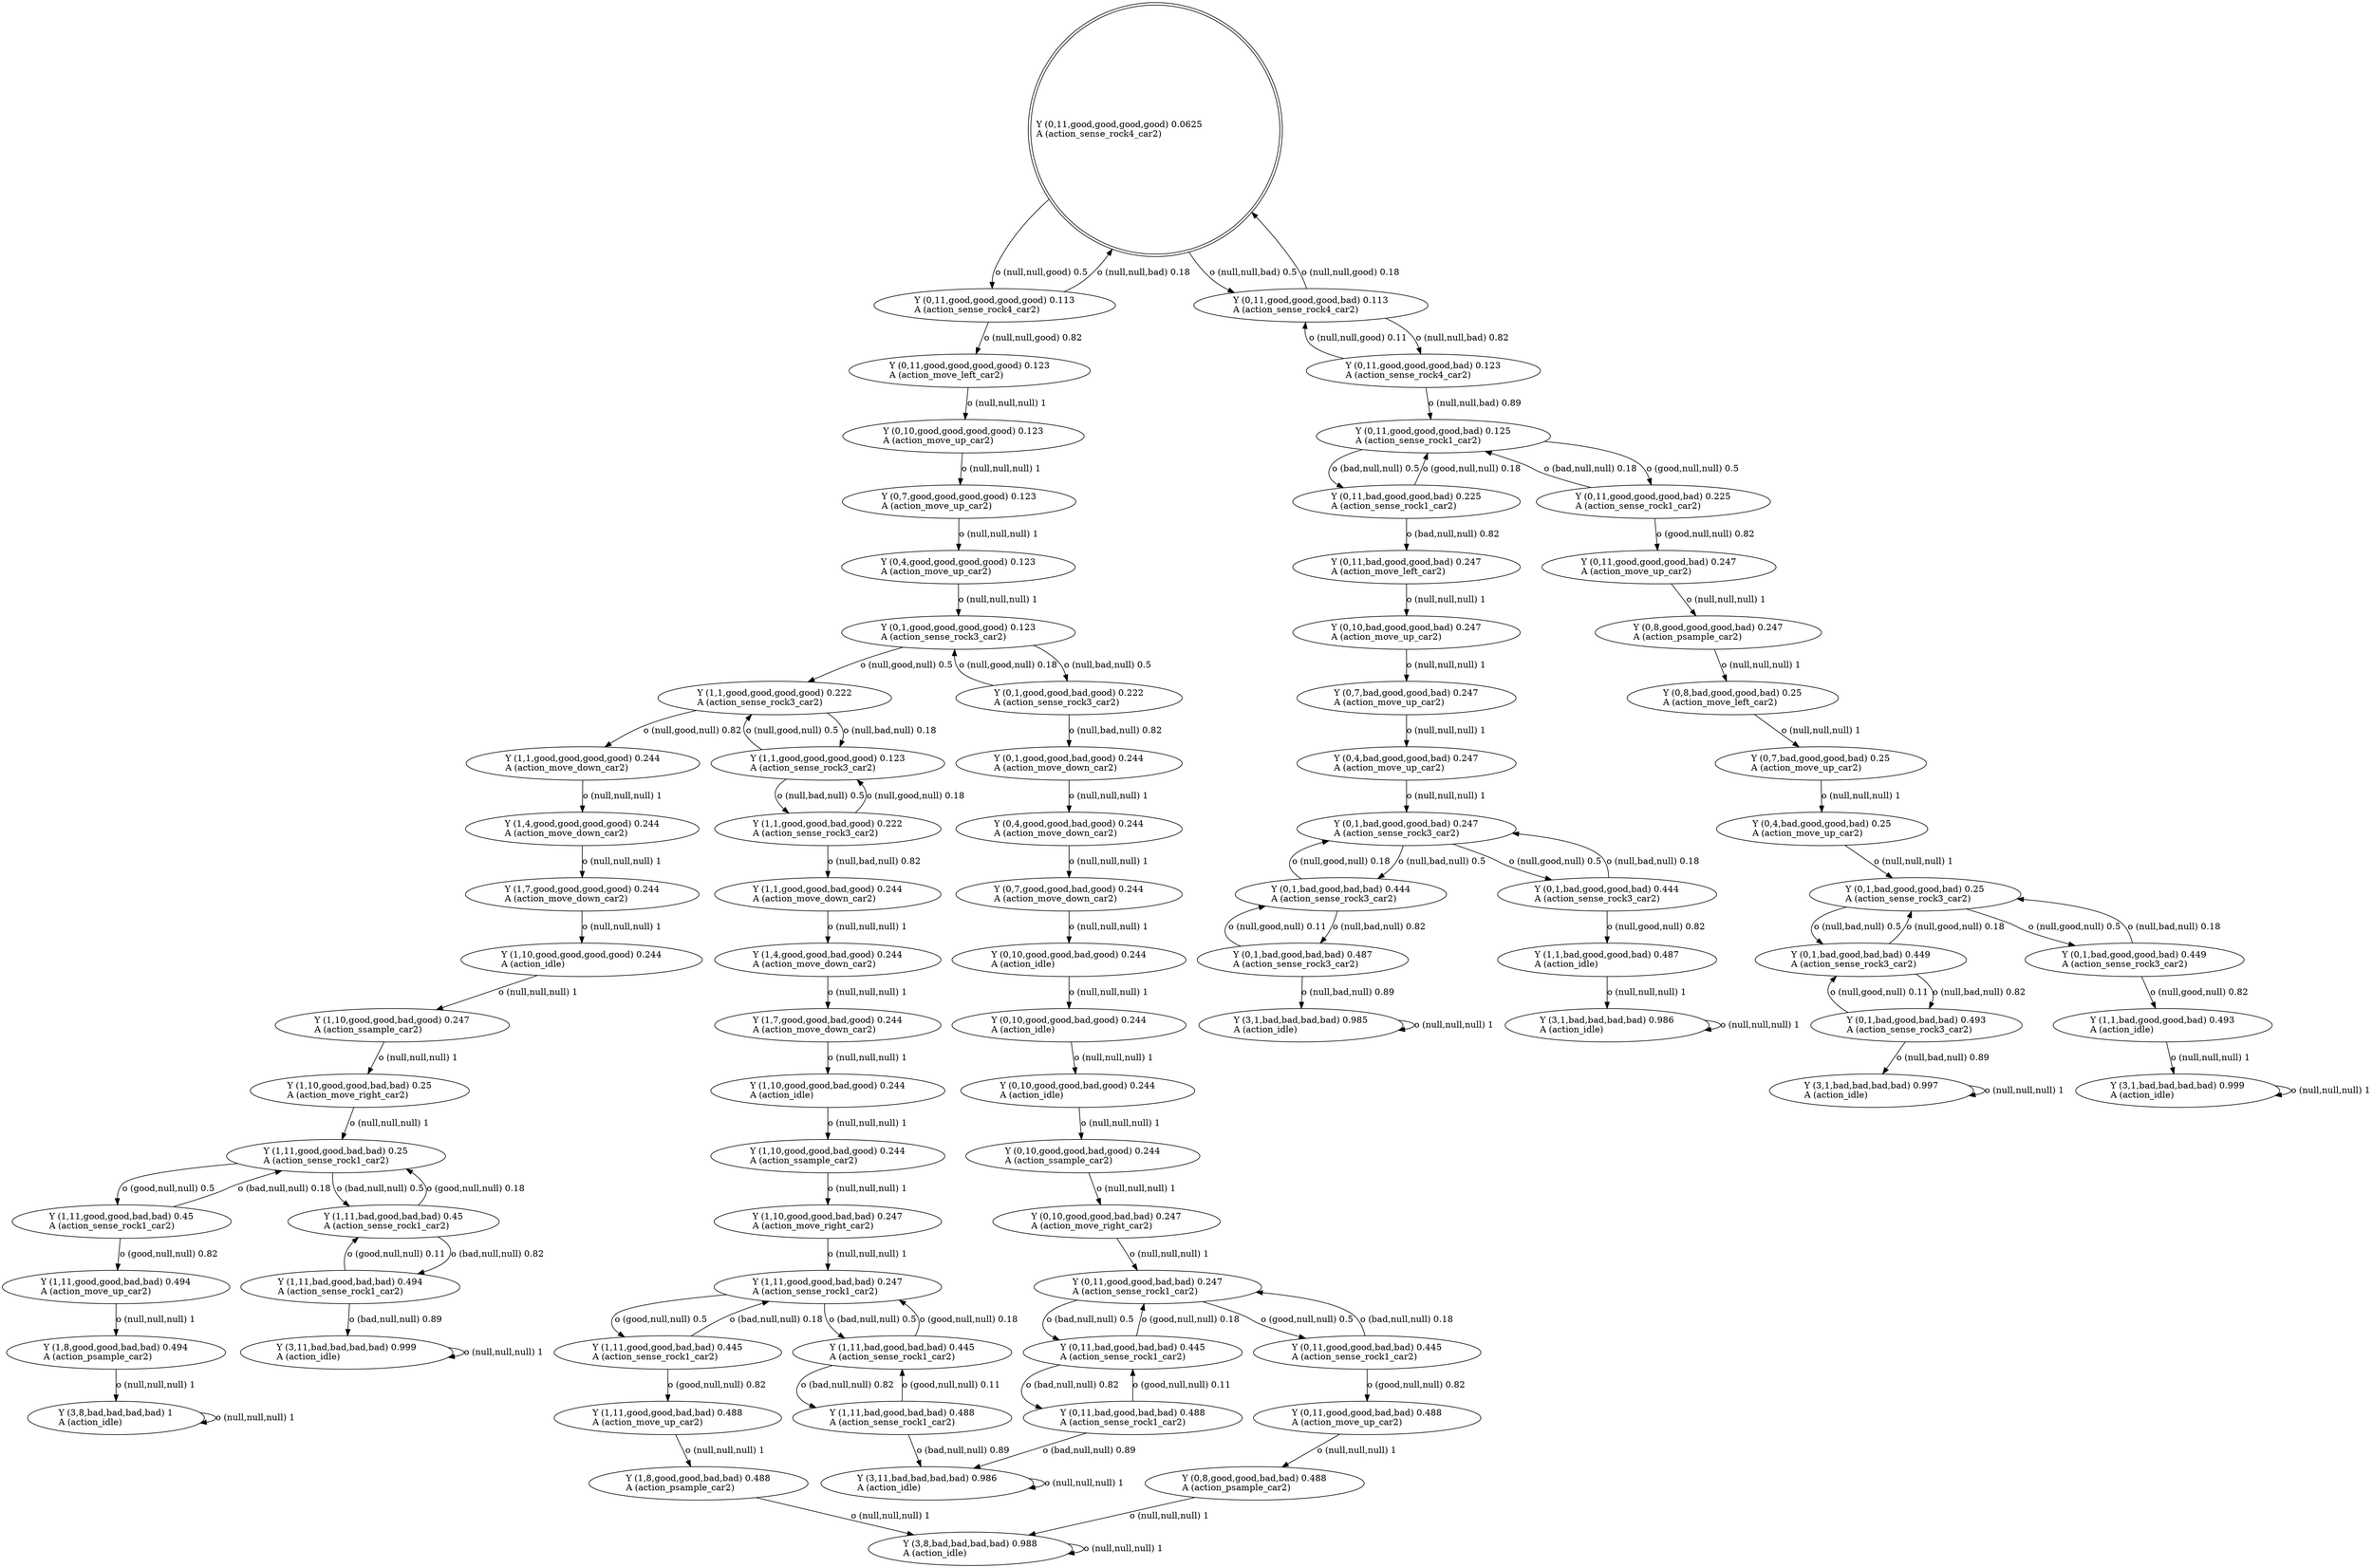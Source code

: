 digraph "G" {
root [label="Y (0,11,good,good,good,good) 0.0625\lA (action_sense_rock4_car2)\l", labeljust="l", shape=doublecircle];
x0row9 [label="Y (0,11,good,good,good,good) 0.113\lA (action_sense_rock4_car2)\l"];
x0row10 [label="Y (0,11,good,good,good,bad) 0.113\lA (action_sense_rock4_car2)\l"];
x0row19 [label="Y (0,11,good,good,good,good) 0.123\lA (action_move_left_car2)\l"];
x0row22 [label="Y (0,10,good,good,good,good) 0.123\lA (action_move_up_car2)\l"];
x0row68 [label="Y (1,1,good,good,good,good) 0.222\lA (action_sense_rock3_car2)\l"];
x0row31 [label="Y (0,7,good,good,good,good) 0.123\lA (action_move_up_car2)\l"];
x0row65 [label="Y (0,1,good,good,bad,good) 0.222\lA (action_sense_rock3_car2)\l"];
x0row41 [label="Y (0,4,good,good,good,good) 0.123\lA (action_move_up_car2)\l"];
x0row51 [label="Y (0,1,good,good,good,good) 0.123\lA (action_sense_rock3_car2)\l"];
x0row58 [label="Y (1,1,good,good,good,good) 0.123\lA (action_sense_rock3_car2)\l"];
x0row83 [label="Y (1,1,good,good,good,good) 0.244\lA (action_move_down_car2)\l"];
x0row88 [label="Y (1,4,good,good,good,good) 0.244\lA (action_move_down_car2)\l"];
x0row98 [label="Y (1,7,good,good,good,good) 0.244\lA (action_move_down_car2)\l"];
x0row109 [label="Y (1,10,good,good,good,good) 0.244\lA (action_idle)\l"];
x0row118 [label="Y (1,10,good,good,bad,good) 0.247\lA (action_ssample_car2)\l"];
x0row130 [label="Y (1,10,good,good,bad,bad) 0.25\lA (action_move_right_car2)\l"];
x0row137 [label="Y (1,11,good,good,bad,bad) 0.25\lA (action_sense_rock1_car2)\l"];
x0row144 [label="Y (1,11,good,good,bad,bad) 0.45\lA (action_sense_rock1_car2)\l"];
x0row145 [label="Y (1,11,bad,good,bad,bad) 0.45\lA (action_sense_rock1_car2)\l"];
x0row150 [label="Y (1,11,good,good,bad,bad) 0.494\lA (action_move_up_car2)\l"];
x0row154 [label="Y (1,8,good,good,bad,bad) 0.494\lA (action_psample_car2)\l"];
x0row173 [label="Y (3,8,bad,bad,bad,bad) 1\lA (action_idle)\l"];
x0row187 [label="Y (1,11,bad,good,bad,bad) 0.494\lA (action_sense_rock1_car2)\l"];
x0row203 [label="Y (3,11,bad,bad,bad,bad) 0.999\lA (action_idle)\l"];
x0row219 [label="Y (1,1,good,good,bad,good) 0.222\lA (action_sense_rock3_car2)\l"];
x0row227 [label="Y (1,1,good,good,bad,good) 0.244\lA (action_move_down_car2)\l"];
x0row230 [label="Y (0,1,good,good,bad,good) 0.244\lA (action_move_down_car2)\l"];
x0row233 [label="Y (1,4,good,good,bad,good) 0.244\lA (action_move_down_car2)\l"];
x0row239 [label="Y (0,4,good,good,bad,good) 0.244\lA (action_move_down_car2)\l"];
x0row242 [label="Y (1,7,good,good,bad,good) 0.244\lA (action_move_down_car2)\l"];
x0row249 [label="Y (0,7,good,good,bad,good) 0.244\lA (action_move_down_car2)\l"];
x0row252 [label="Y (1,10,good,good,bad,good) 0.244\lA (action_ssample_car2)\l"];
x0row259 [label="Y (0,10,good,good,bad,good) 0.244\lA (action_ssample_car2)\l"];
x0row262 [label="Y (1,10,good,good,bad,bad) 0.247\lA (action_move_right_car2)\l"];
x0row269 [label="Y (0,10,good,good,bad,bad) 0.247\lA (action_move_right_car2)\l"];
x0row271 [label="Y (1,11,good,good,bad,bad) 0.247\lA (action_sense_rock1_car2)\l"];
x0row277 [label="Y (0,11,good,good,bad,bad) 0.247\lA (action_sense_rock1_car2)\l"];
x0row280 [label="Y (1,11,good,good,bad,bad) 0.445\lA (action_sense_rock1_car2)\l"];
x0row281 [label="Y (1,11,bad,good,bad,bad) 0.445\lA (action_sense_rock1_car2)\l"];
x0row284 [label="Y (0,11,good,good,bad,bad) 0.445\lA (action_sense_rock1_car2)\l"];
x0row288 [label="Y (1,11,good,good,bad,bad) 0.488\lA (action_move_up_car2)\l"];
x0row291 [label="Y (0,11,good,good,bad,bad) 0.488\lA (action_move_up_car2)\l"];
x0row294 [label="Y (1,8,good,good,bad,bad) 0.488\lA (action_psample_car2)\l"];
x0row298 [label="Y (0,8,good,good,bad,bad) 0.488\lA (action_psample_car2)\l"];
x0row321 [label="Y (3,8,bad,bad,bad,bad) 0.988\lA (action_idle)\l"];
x0row335 [label="Y (0,11,bad,good,bad,bad) 0.445\lA (action_sense_rock1_car2)\l"];
x0row339 [label="Y (1,11,bad,good,bad,bad) 0.488\lA (action_sense_rock1_car2)\l"];
x0row342 [label="Y (0,11,bad,good,bad,bad) 0.488\lA (action_sense_rock1_car2)\l"];
x0row363 [label="Y (3,11,bad,bad,bad,bad) 0.986\lA (action_idle)\l"];
x0row461 [label="Y (0,11,good,good,good,bad) 0.123\lA (action_sense_rock4_car2)\l"];
x0row470 [label="Y (0,11,good,good,good,bad) 0.125\lA (action_sense_rock1_car2)\l"];
x0row475 [label="Y (0,11,good,good,good,bad) 0.225\lA (action_sense_rock1_car2)\l"];
x0row476 [label="Y (0,11,bad,good,good,bad) 0.225\lA (action_sense_rock1_car2)\l"];
x0row484 [label="Y (0,11,good,good,good,bad) 0.247\lA (action_move_up_car2)\l"];
x0row491 [label="Y (0,8,good,good,good,bad) 0.247\lA (action_psample_car2)\l"];
x0row501 [label="Y (0,8,bad,good,good,bad) 0.25\lA (action_move_left_car2)\l"];
x0row510 [label="Y (0,7,bad,good,good,bad) 0.25\lA (action_move_up_car2)\l"];
x0row519 [label="Y (0,4,bad,good,good,bad) 0.25\lA (action_move_up_car2)\l"];
x0row527 [label="Y (0,1,bad,good,good,bad) 0.25\lA (action_sense_rock3_car2)\l"];
x0row536 [label="Y (0,1,bad,good,good,bad) 0.449\lA (action_sense_rock3_car2)\l"];
x0row537 [label="Y (0,1,bad,good,bad,bad) 0.449\lA (action_sense_rock3_car2)\l"];
x0row547 [label="Y (1,1,bad,good,good,bad) 0.493\lA (action_idle)\l"];
x0row572 [label="Y (3,1,bad,bad,bad,bad) 0.999\lA (action_idle)\l"];
x0row588 [label="Y (0,1,bad,good,bad,bad) 0.493\lA (action_sense_rock3_car2)\l"];
x0row607 [label="Y (3,1,bad,bad,bad,bad) 0.997\lA (action_idle)\l"];
x0row626 [label="Y (0,11,bad,good,good,bad) 0.247\lA (action_move_left_car2)\l"];
x0row632 [label="Y (0,10,bad,good,good,bad) 0.247\lA (action_move_up_car2)\l"];
x0row641 [label="Y (0,7,bad,good,good,bad) 0.247\lA (action_move_up_car2)\l"];
x0row651 [label="Y (0,4,bad,good,good,bad) 0.247\lA (action_move_up_car2)\l"];
x0row661 [label="Y (0,1,bad,good,good,bad) 0.247\lA (action_sense_rock3_car2)\l"];
x0row674 [label="Y (0,1,bad,good,good,bad) 0.444\lA (action_sense_rock3_car2)\l"];
x0row675 [label="Y (0,1,bad,good,bad,bad) 0.444\lA (action_sense_rock3_car2)\l"];
x0row687 [label="Y (1,1,bad,good,good,bad) 0.487\lA (action_idle)\l"];
x0row720 [label="Y (3,1,bad,bad,bad,bad) 0.986\lA (action_idle)\l"];
x0row742 [label="Y (0,1,bad,good,bad,bad) 0.487\lA (action_sense_rock3_car2)\l"];
x0row765 [label="Y (3,1,bad,bad,bad,bad) 0.985\lA (action_idle)\l"];
x0row259_noop_0 [label="Y (0,10,good,good,bad,good) 0.244\lA (action_idle)\l"];
x0row259_noop_1 [label="Y (0,10,good,good,bad,good) 0.244\lA (action_idle)\l"];
x0row259_noop_2 [label="Y (0,10,good,good,bad,good) 0.244\lA (action_idle)\l"];
x0row252_noop_0 [label="Y (1,10,good,good,bad,good) 0.244\lA (action_idle)\l"];
root -> x0row9  [key=0, label="o (null,null,good) 0.5\l"];
root -> x0row10  [key=0, label="o (null,null,bad) 0.5\l"];
x0row9 -> x0row19  [key=0, label="o (null,null,good) 0.82\l"];
x0row9 -> root  [key=0, label="o (null,null,bad) 0.18\l"];
x0row10 -> root  [key=0, label="o (null,null,good) 0.18\l"];
x0row10 -> x0row461  [key=0, label="o (null,null,bad) 0.82\l"];
x0row19 -> x0row22  [key=0, label="o (null,null,null) 1\l"];
x0row22 -> x0row31  [key=0, label="o (null,null,null) 1\l"];
x0row68 -> x0row83  [key=0, label="o (null,good,null) 0.82\l"];
x0row68 -> x0row58  [key=0, label="o (null,bad,null) 0.18\l"];
x0row31 -> x0row41  [key=0, label="o (null,null,null) 1\l"];
x0row65 -> x0row51  [key=0, label="o (null,good,null) 0.18\l"];
x0row65 -> x0row230  [key=0, label="o (null,bad,null) 0.82\l"];
x0row41 -> x0row51  [key=0, label="o (null,null,null) 1\l"];
x0row51 -> x0row65  [key=0, label="o (null,bad,null) 0.5\l"];
x0row51 -> x0row68  [key=0, label="o (null,good,null) 0.5\l"];
x0row58 -> x0row68  [key=0, label="o (null,good,null) 0.5\l"];
x0row58 -> x0row219  [key=0, label="o (null,bad,null) 0.5\l"];
x0row83 -> x0row88  [key=0, label="o (null,null,null) 1\l"];
x0row88 -> x0row98  [key=0, label="o (null,null,null) 1\l"];
x0row98 -> x0row109  [key=0, label="o (null,null,null) 1\l"];
x0row109 -> x0row118  [key=0, label="o (null,null,null) 1\l"];
x0row118 -> x0row130  [key=0, label="o (null,null,null) 1\l"];
x0row130 -> x0row137  [key=0, label="o (null,null,null) 1\l"];
x0row137 -> x0row144  [key=0, label="o (good,null,null) 0.5\l"];
x0row137 -> x0row145  [key=0, label="o (bad,null,null) 0.5\l"];
x0row144 -> x0row150  [key=0, label="o (good,null,null) 0.82\l"];
x0row144 -> x0row137  [key=0, label="o (bad,null,null) 0.18\l"];
x0row145 -> x0row137  [key=0, label="o (good,null,null) 0.18\l"];
x0row145 -> x0row187  [key=0, label="o (bad,null,null) 0.82\l"];
x0row150 -> x0row154  [key=0, label="o (null,null,null) 1\l"];
x0row154 -> x0row173  [key=0, label="o (null,null,null) 1\l"];
x0row173 -> x0row173  [key=0, label="o (null,null,null) 1\l"];
x0row187 -> x0row145  [key=0, label="o (good,null,null) 0.11\l"];
x0row187 -> x0row203  [key=0, label="o (bad,null,null) 0.89\l"];
x0row203 -> x0row203  [key=0, label="o (null,null,null) 1\l"];
x0row219 -> x0row58  [key=0, label="o (null,good,null) 0.18\l"];
x0row219 -> x0row227  [key=0, label="o (null,bad,null) 0.82\l"];
x0row227 -> x0row233  [key=0, label="o (null,null,null) 1\l"];
x0row230 -> x0row239  [key=0, label="o (null,null,null) 1\l"];
x0row233 -> x0row242  [key=0, label="o (null,null,null) 1\l"];
x0row239 -> x0row249  [key=0, label="o (null,null,null) 1\l"];
x0row242 -> x0row252_noop_0  [key=0, label="o (null,null,null) 1\l"];
x0row249 -> x0row259_noop_0  [key=0, label="o (null,null,null) 1\l"];
x0row252 -> x0row262  [key=0, label="o (null,null,null) 1\l"];
x0row259 -> x0row269  [key=0, label="o (null,null,null) 1\l"];
x0row262 -> x0row271  [key=0, label="o (null,null,null) 1\l"];
x0row269 -> x0row277  [key=0, label="o (null,null,null) 1\l"];
x0row271 -> x0row280  [key=0, label="o (good,null,null) 0.5\l"];
x0row271 -> x0row281  [key=0, label="o (bad,null,null) 0.5\l"];
x0row277 -> x0row284  [key=0, label="o (good,null,null) 0.5\l"];
x0row277 -> x0row335  [key=0, label="o (bad,null,null) 0.5\l"];
x0row280 -> x0row288  [key=0, label="o (good,null,null) 0.82\l"];
x0row280 -> x0row271  [key=0, label="o (bad,null,null) 0.18\l"];
x0row281 -> x0row271  [key=0, label="o (good,null,null) 0.18\l"];
x0row281 -> x0row339  [key=0, label="o (bad,null,null) 0.82\l"];
x0row284 -> x0row291  [key=0, label="o (good,null,null) 0.82\l"];
x0row284 -> x0row277  [key=0, label="o (bad,null,null) 0.18\l"];
x0row288 -> x0row294  [key=0, label="o (null,null,null) 1\l"];
x0row291 -> x0row298  [key=0, label="o (null,null,null) 1\l"];
x0row294 -> x0row321  [key=0, label="o (null,null,null) 1\l"];
x0row298 -> x0row321  [key=0, label="o (null,null,null) 1\l"];
x0row321 -> x0row321  [key=0, label="o (null,null,null) 1\l"];
x0row335 -> x0row277  [key=0, label="o (good,null,null) 0.18\l"];
x0row335 -> x0row342  [key=0, label="o (bad,null,null) 0.82\l"];
x0row339 -> x0row281  [key=0, label="o (good,null,null) 0.11\l"];
x0row339 -> x0row363  [key=0, label="o (bad,null,null) 0.89\l"];
x0row342 -> x0row335  [key=0, label="o (good,null,null) 0.11\l"];
x0row342 -> x0row363  [key=0, label="o (bad,null,null) 0.89\l"];
x0row363 -> x0row363  [key=0, label="o (null,null,null) 1\l"];
x0row461 -> x0row10  [key=0, label="o (null,null,good) 0.11\l"];
x0row461 -> x0row470  [key=0, label="o (null,null,bad) 0.89\l"];
x0row470 -> x0row475  [key=0, label="o (good,null,null) 0.5\l"];
x0row470 -> x0row476  [key=0, label="o (bad,null,null) 0.5\l"];
x0row475 -> x0row484  [key=0, label="o (good,null,null) 0.82\l"];
x0row475 -> x0row470  [key=0, label="o (bad,null,null) 0.18\l"];
x0row476 -> x0row470  [key=0, label="o (good,null,null) 0.18\l"];
x0row476 -> x0row626  [key=0, label="o (bad,null,null) 0.82\l"];
x0row484 -> x0row491  [key=0, label="o (null,null,null) 1\l"];
x0row491 -> x0row501  [key=0, label="o (null,null,null) 1\l"];
x0row501 -> x0row510  [key=0, label="o (null,null,null) 1\l"];
x0row510 -> x0row519  [key=0, label="o (null,null,null) 1\l"];
x0row519 -> x0row527  [key=0, label="o (null,null,null) 1\l"];
x0row527 -> x0row536  [key=0, label="o (null,good,null) 0.5\l"];
x0row527 -> x0row537  [key=0, label="o (null,bad,null) 0.5\l"];
x0row536 -> x0row527  [key=0, label="o (null,bad,null) 0.18\l"];
x0row536 -> x0row547  [key=0, label="o (null,good,null) 0.82\l"];
x0row537 -> x0row527  [key=0, label="o (null,good,null) 0.18\l"];
x0row537 -> x0row588  [key=0, label="o (null,bad,null) 0.82\l"];
x0row547 -> x0row572  [key=0, label="o (null,null,null) 1\l"];
x0row572 -> x0row572  [key=0, label="o (null,null,null) 1\l"];
x0row588 -> x0row537  [key=0, label="o (null,good,null) 0.11\l"];
x0row588 -> x0row607  [key=0, label="o (null,bad,null) 0.89\l"];
x0row607 -> x0row607  [key=0, label="o (null,null,null) 1\l"];
x0row626 -> x0row632  [key=0, label="o (null,null,null) 1\l"];
x0row632 -> x0row641  [key=0, label="o (null,null,null) 1\l"];
x0row641 -> x0row651  [key=0, label="o (null,null,null) 1\l"];
x0row651 -> x0row661  [key=0, label="o (null,null,null) 1\l"];
x0row661 -> x0row674  [key=0, label="o (null,good,null) 0.5\l"];
x0row661 -> x0row675  [key=0, label="o (null,bad,null) 0.5\l"];
x0row674 -> x0row661  [key=0, label="o (null,bad,null) 0.18\l"];
x0row674 -> x0row687  [key=0, label="o (null,good,null) 0.82\l"];
x0row675 -> x0row661  [key=0, label="o (null,good,null) 0.18\l"];
x0row675 -> x0row742  [key=0, label="o (null,bad,null) 0.82\l"];
x0row687 -> x0row720  [key=0, label="o (null,null,null) 1\l"];
x0row720 -> x0row720  [key=0, label="o (null,null,null) 1\l"];
x0row742 -> x0row675  [key=0, label="o (null,good,null) 0.11\l"];
x0row742 -> x0row765  [key=0, label="o (null,bad,null) 0.89\l"];
x0row765 -> x0row765  [key=0, label="o (null,null,null) 1\l"];
x0row259_noop_0 -> x0row259_noop_1  [key=0, label="o (null,null,null) 1\l"];
x0row259_noop_1 -> x0row259_noop_2  [key=0, label="o (null,null,null) 1\l"];
x0row259_noop_2 -> x0row259  [key=0, label="o (null,null,null) 1\l"];
x0row252_noop_0 -> x0row252  [key=0, label="o (null,null,null) 1\l"];
}
